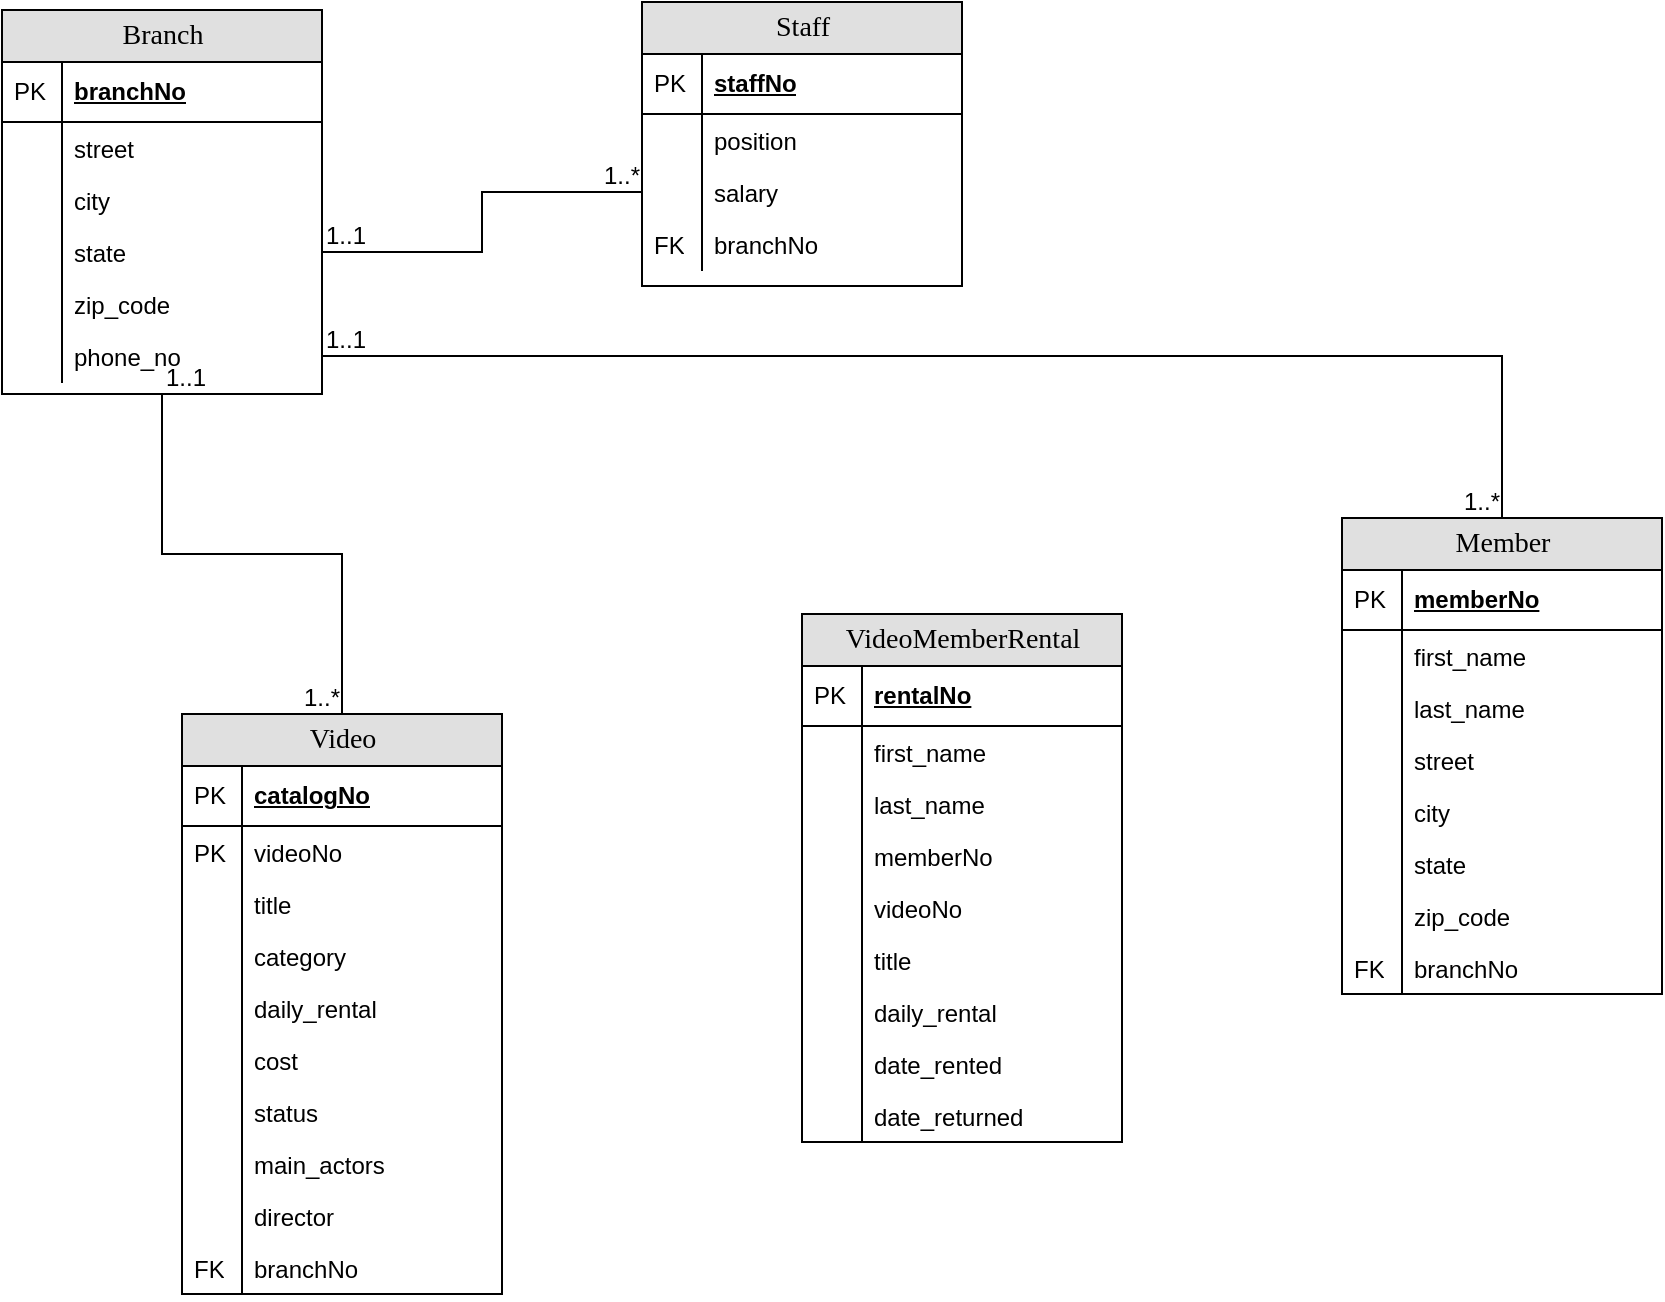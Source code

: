 <mxfile version="22.0.6" type="github">
  <diagram name="Page-1" id="e56a1550-8fbb-45ad-956c-1786394a9013">
    <mxGraphModel dx="918" dy="440" grid="1" gridSize="10" guides="1" tooltips="1" connect="1" arrows="1" fold="1" page="1" pageScale="1" pageWidth="1100" pageHeight="850" background="none" math="0" shadow="0">
      <root>
        <mxCell id="0" />
        <mxCell id="1" parent="0" />
        <mxCell id="2e49270ec7c68f3f-80" value="Branch" style="swimlane;html=1;fontStyle=0;childLayout=stackLayout;horizontal=1;startSize=26;fillColor=#e0e0e0;horizontalStack=0;resizeParent=1;resizeLast=0;collapsible=1;marginBottom=0;swimlaneFillColor=#ffffff;align=center;rounded=0;shadow=0;comic=0;labelBackgroundColor=none;strokeWidth=1;fontFamily=Verdana;fontSize=14" parent="1" vertex="1">
          <mxGeometry x="30" y="358" width="160" height="192" as="geometry" />
        </mxCell>
        <mxCell id="2e49270ec7c68f3f-81" value="branchNo" style="shape=partialRectangle;top=0;left=0;right=0;bottom=1;html=1;align=left;verticalAlign=middle;fillColor=none;spacingLeft=34;spacingRight=4;whiteSpace=wrap;overflow=hidden;rotatable=0;points=[[0,0.5],[1,0.5]];portConstraint=eastwest;dropTarget=0;fontStyle=5;" parent="2e49270ec7c68f3f-80" vertex="1">
          <mxGeometry y="26" width="160" height="30" as="geometry" />
        </mxCell>
        <mxCell id="2e49270ec7c68f3f-82" value="PK" style="shape=partialRectangle;top=0;left=0;bottom=0;html=1;fillColor=none;align=left;verticalAlign=middle;spacingLeft=4;spacingRight=4;whiteSpace=wrap;overflow=hidden;rotatable=0;points=[];portConstraint=eastwest;part=1;" parent="2e49270ec7c68f3f-81" vertex="1" connectable="0">
          <mxGeometry width="30" height="30" as="geometry" />
        </mxCell>
        <mxCell id="2e49270ec7c68f3f-83" value="street" style="shape=partialRectangle;top=0;left=0;right=0;bottom=0;html=1;align=left;verticalAlign=top;fillColor=none;spacingLeft=34;spacingRight=4;whiteSpace=wrap;overflow=hidden;rotatable=0;points=[[0,0.5],[1,0.5]];portConstraint=eastwest;dropTarget=0;" parent="2e49270ec7c68f3f-80" vertex="1">
          <mxGeometry y="56" width="160" height="26" as="geometry" />
        </mxCell>
        <mxCell id="2e49270ec7c68f3f-84" value="" style="shape=partialRectangle;top=0;left=0;bottom=0;html=1;fillColor=none;align=left;verticalAlign=top;spacingLeft=4;spacingRight=4;whiteSpace=wrap;overflow=hidden;rotatable=0;points=[];portConstraint=eastwest;part=1;" parent="2e49270ec7c68f3f-83" vertex="1" connectable="0">
          <mxGeometry width="30" height="26" as="geometry" />
        </mxCell>
        <mxCell id="2e49270ec7c68f3f-85" value="city" style="shape=partialRectangle;top=0;left=0;right=0;bottom=0;html=1;align=left;verticalAlign=top;fillColor=none;spacingLeft=34;spacingRight=4;whiteSpace=wrap;overflow=hidden;rotatable=0;points=[[0,0.5],[1,0.5]];portConstraint=eastwest;dropTarget=0;" parent="2e49270ec7c68f3f-80" vertex="1">
          <mxGeometry y="82" width="160" height="26" as="geometry" />
        </mxCell>
        <mxCell id="2e49270ec7c68f3f-86" value="" style="shape=partialRectangle;top=0;left=0;bottom=0;html=1;fillColor=none;align=left;verticalAlign=top;spacingLeft=4;spacingRight=4;whiteSpace=wrap;overflow=hidden;rotatable=0;points=[];portConstraint=eastwest;part=1;" parent="2e49270ec7c68f3f-85" vertex="1" connectable="0">
          <mxGeometry width="30" height="26" as="geometry" />
        </mxCell>
        <mxCell id="2e49270ec7c68f3f-87" value="state" style="shape=partialRectangle;top=0;left=0;right=0;bottom=0;html=1;align=left;verticalAlign=top;fillColor=none;spacingLeft=34;spacingRight=4;whiteSpace=wrap;overflow=hidden;rotatable=0;points=[[0,0.5],[1,0.5]];portConstraint=eastwest;dropTarget=0;" parent="2e49270ec7c68f3f-80" vertex="1">
          <mxGeometry y="108" width="160" height="26" as="geometry" />
        </mxCell>
        <mxCell id="2e49270ec7c68f3f-88" value="" style="shape=partialRectangle;top=0;left=0;bottom=0;html=1;fillColor=none;align=left;verticalAlign=top;spacingLeft=4;spacingRight=4;whiteSpace=wrap;overflow=hidden;rotatable=0;points=[];portConstraint=eastwest;part=1;" parent="2e49270ec7c68f3f-87" vertex="1" connectable="0">
          <mxGeometry width="30" height="26" as="geometry" />
        </mxCell>
        <mxCell id="fvRLKlmbWfEA8Q1-J6xU-4" value="zip_code" style="shape=partialRectangle;top=0;left=0;right=0;bottom=0;html=1;align=left;verticalAlign=top;fillColor=none;spacingLeft=34;spacingRight=4;whiteSpace=wrap;overflow=hidden;rotatable=0;points=[[0,0.5],[1,0.5]];portConstraint=eastwest;dropTarget=0;" vertex="1" parent="2e49270ec7c68f3f-80">
          <mxGeometry y="134" width="160" height="26" as="geometry" />
        </mxCell>
        <mxCell id="fvRLKlmbWfEA8Q1-J6xU-5" value="" style="shape=partialRectangle;top=0;left=0;bottom=0;html=1;fillColor=none;align=left;verticalAlign=top;spacingLeft=4;spacingRight=4;whiteSpace=wrap;overflow=hidden;rotatable=0;points=[];portConstraint=eastwest;part=1;" vertex="1" connectable="0" parent="fvRLKlmbWfEA8Q1-J6xU-4">
          <mxGeometry width="30" height="26" as="geometry" />
        </mxCell>
        <mxCell id="fvRLKlmbWfEA8Q1-J6xU-6" value="phone_no" style="shape=partialRectangle;top=0;left=0;right=0;bottom=0;html=1;align=left;verticalAlign=top;fillColor=none;spacingLeft=34;spacingRight=4;whiteSpace=wrap;overflow=hidden;rotatable=0;points=[[0,0.5],[1,0.5]];portConstraint=eastwest;dropTarget=0;" vertex="1" parent="2e49270ec7c68f3f-80">
          <mxGeometry y="160" width="160" height="26" as="geometry" />
        </mxCell>
        <mxCell id="fvRLKlmbWfEA8Q1-J6xU-7" value="" style="shape=partialRectangle;top=0;left=0;bottom=0;html=1;fillColor=none;align=left;verticalAlign=top;spacingLeft=4;spacingRight=4;whiteSpace=wrap;overflow=hidden;rotatable=0;points=[];portConstraint=eastwest;part=1;" vertex="1" connectable="0" parent="fvRLKlmbWfEA8Q1-J6xU-6">
          <mxGeometry width="30" height="26" as="geometry" />
        </mxCell>
        <mxCell id="fvRLKlmbWfEA8Q1-J6xU-8" value="Staff" style="swimlane;html=1;fontStyle=0;childLayout=stackLayout;horizontal=1;startSize=26;fillColor=#e0e0e0;horizontalStack=0;resizeParent=1;resizeLast=0;collapsible=1;marginBottom=0;swimlaneFillColor=#ffffff;align=center;rounded=0;shadow=0;comic=0;labelBackgroundColor=none;strokeWidth=1;fontFamily=Verdana;fontSize=14" vertex="1" parent="1">
          <mxGeometry x="350" y="354" width="160" height="142" as="geometry" />
        </mxCell>
        <mxCell id="fvRLKlmbWfEA8Q1-J6xU-9" value="staffNo" style="shape=partialRectangle;top=0;left=0;right=0;bottom=1;html=1;align=left;verticalAlign=middle;fillColor=none;spacingLeft=34;spacingRight=4;whiteSpace=wrap;overflow=hidden;rotatable=0;points=[[0,0.5],[1,0.5]];portConstraint=eastwest;dropTarget=0;fontStyle=5;" vertex="1" parent="fvRLKlmbWfEA8Q1-J6xU-8">
          <mxGeometry y="26" width="160" height="30" as="geometry" />
        </mxCell>
        <mxCell id="fvRLKlmbWfEA8Q1-J6xU-10" value="PK" style="shape=partialRectangle;top=0;left=0;bottom=0;html=1;fillColor=none;align=left;verticalAlign=middle;spacingLeft=4;spacingRight=4;whiteSpace=wrap;overflow=hidden;rotatable=0;points=[];portConstraint=eastwest;part=1;" vertex="1" connectable="0" parent="fvRLKlmbWfEA8Q1-J6xU-9">
          <mxGeometry width="30" height="30" as="geometry" />
        </mxCell>
        <mxCell id="fvRLKlmbWfEA8Q1-J6xU-11" value="position" style="shape=partialRectangle;top=0;left=0;right=0;bottom=0;html=1;align=left;verticalAlign=top;fillColor=none;spacingLeft=34;spacingRight=4;whiteSpace=wrap;overflow=hidden;rotatable=0;points=[[0,0.5],[1,0.5]];portConstraint=eastwest;dropTarget=0;" vertex="1" parent="fvRLKlmbWfEA8Q1-J6xU-8">
          <mxGeometry y="56" width="160" height="26" as="geometry" />
        </mxCell>
        <mxCell id="fvRLKlmbWfEA8Q1-J6xU-12" value="" style="shape=partialRectangle;top=0;left=0;bottom=0;html=1;fillColor=none;align=left;verticalAlign=top;spacingLeft=4;spacingRight=4;whiteSpace=wrap;overflow=hidden;rotatable=0;points=[];portConstraint=eastwest;part=1;" vertex="1" connectable="0" parent="fvRLKlmbWfEA8Q1-J6xU-11">
          <mxGeometry width="30" height="26" as="geometry" />
        </mxCell>
        <mxCell id="fvRLKlmbWfEA8Q1-J6xU-13" value="salary" style="shape=partialRectangle;top=0;left=0;right=0;bottom=0;html=1;align=left;verticalAlign=top;fillColor=none;spacingLeft=34;spacingRight=4;whiteSpace=wrap;overflow=hidden;rotatable=0;points=[[0,0.5],[1,0.5]];portConstraint=eastwest;dropTarget=0;" vertex="1" parent="fvRLKlmbWfEA8Q1-J6xU-8">
          <mxGeometry y="82" width="160" height="26" as="geometry" />
        </mxCell>
        <mxCell id="fvRLKlmbWfEA8Q1-J6xU-14" value="" style="shape=partialRectangle;top=0;left=0;bottom=0;html=1;fillColor=none;align=left;verticalAlign=top;spacingLeft=4;spacingRight=4;whiteSpace=wrap;overflow=hidden;rotatable=0;points=[];portConstraint=eastwest;part=1;" vertex="1" connectable="0" parent="fvRLKlmbWfEA8Q1-J6xU-13">
          <mxGeometry width="30" height="26" as="geometry" />
        </mxCell>
        <mxCell id="fvRLKlmbWfEA8Q1-J6xU-15" value="branchNo" style="shape=partialRectangle;top=0;left=0;right=0;bottom=0;html=1;align=left;verticalAlign=top;fillColor=none;spacingLeft=34;spacingRight=4;whiteSpace=wrap;overflow=hidden;rotatable=0;points=[[0,0.5],[1,0.5]];portConstraint=eastwest;dropTarget=0;" vertex="1" parent="fvRLKlmbWfEA8Q1-J6xU-8">
          <mxGeometry y="108" width="160" height="26" as="geometry" />
        </mxCell>
        <mxCell id="fvRLKlmbWfEA8Q1-J6xU-16" value="FK" style="shape=partialRectangle;top=0;left=0;bottom=0;html=1;fillColor=none;align=left;verticalAlign=top;spacingLeft=4;spacingRight=4;whiteSpace=wrap;overflow=hidden;rotatable=0;points=[];portConstraint=eastwest;part=1;" vertex="1" connectable="0" parent="fvRLKlmbWfEA8Q1-J6xU-15">
          <mxGeometry width="30" height="26" as="geometry" />
        </mxCell>
        <mxCell id="fvRLKlmbWfEA8Q1-J6xU-21" value="" style="endArrow=none;html=1;rounded=0;exitX=1;exitY=0.5;exitDx=0;exitDy=0;entryX=0;entryY=0.5;entryDx=0;entryDy=0;edgeStyle=orthogonalEdgeStyle;" edge="1" parent="1" source="2e49270ec7c68f3f-87" target="fvRLKlmbWfEA8Q1-J6xU-13">
          <mxGeometry relative="1" as="geometry">
            <mxPoint x="210" y="440" as="sourcePoint" />
            <mxPoint x="370" y="440" as="targetPoint" />
          </mxGeometry>
        </mxCell>
        <mxCell id="fvRLKlmbWfEA8Q1-J6xU-22" value="1..1" style="resizable=0;html=1;whiteSpace=wrap;align=left;verticalAlign=bottom;" connectable="0" vertex="1" parent="fvRLKlmbWfEA8Q1-J6xU-21">
          <mxGeometry x="-1" relative="1" as="geometry" />
        </mxCell>
        <mxCell id="fvRLKlmbWfEA8Q1-J6xU-23" value="1..*" style="resizable=0;html=1;whiteSpace=wrap;align=right;verticalAlign=bottom;" connectable="0" vertex="1" parent="fvRLKlmbWfEA8Q1-J6xU-21">
          <mxGeometry x="1" relative="1" as="geometry" />
        </mxCell>
        <mxCell id="fvRLKlmbWfEA8Q1-J6xU-24" value="Member" style="swimlane;html=1;fontStyle=0;childLayout=stackLayout;horizontal=1;startSize=26;fillColor=#e0e0e0;horizontalStack=0;resizeParent=1;resizeLast=0;collapsible=1;marginBottom=0;swimlaneFillColor=#ffffff;align=center;rounded=0;shadow=0;comic=0;labelBackgroundColor=none;strokeWidth=1;fontFamily=Verdana;fontSize=14" vertex="1" parent="1">
          <mxGeometry x="700" y="612" width="160" height="238" as="geometry" />
        </mxCell>
        <mxCell id="fvRLKlmbWfEA8Q1-J6xU-25" value="memberNo" style="shape=partialRectangle;top=0;left=0;right=0;bottom=1;html=1;align=left;verticalAlign=middle;fillColor=none;spacingLeft=34;spacingRight=4;whiteSpace=wrap;overflow=hidden;rotatable=0;points=[[0,0.5],[1,0.5]];portConstraint=eastwest;dropTarget=0;fontStyle=5;" vertex="1" parent="fvRLKlmbWfEA8Q1-J6xU-24">
          <mxGeometry y="26" width="160" height="30" as="geometry" />
        </mxCell>
        <mxCell id="fvRLKlmbWfEA8Q1-J6xU-26" value="PK" style="shape=partialRectangle;top=0;left=0;bottom=0;html=1;fillColor=none;align=left;verticalAlign=middle;spacingLeft=4;spacingRight=4;whiteSpace=wrap;overflow=hidden;rotatable=0;points=[];portConstraint=eastwest;part=1;" vertex="1" connectable="0" parent="fvRLKlmbWfEA8Q1-J6xU-25">
          <mxGeometry width="30" height="30" as="geometry" />
        </mxCell>
        <mxCell id="fvRLKlmbWfEA8Q1-J6xU-27" value="first_name" style="shape=partialRectangle;top=0;left=0;right=0;bottom=0;html=1;align=left;verticalAlign=top;fillColor=none;spacingLeft=34;spacingRight=4;whiteSpace=wrap;overflow=hidden;rotatable=0;points=[[0,0.5],[1,0.5]];portConstraint=eastwest;dropTarget=0;" vertex="1" parent="fvRLKlmbWfEA8Q1-J6xU-24">
          <mxGeometry y="56" width="160" height="26" as="geometry" />
        </mxCell>
        <mxCell id="fvRLKlmbWfEA8Q1-J6xU-28" value="" style="shape=partialRectangle;top=0;left=0;bottom=0;html=1;fillColor=none;align=left;verticalAlign=top;spacingLeft=4;spacingRight=4;whiteSpace=wrap;overflow=hidden;rotatable=0;points=[];portConstraint=eastwest;part=1;" vertex="1" connectable="0" parent="fvRLKlmbWfEA8Q1-J6xU-27">
          <mxGeometry width="30" height="26" as="geometry" />
        </mxCell>
        <mxCell id="fvRLKlmbWfEA8Q1-J6xU-29" value="last_name" style="shape=partialRectangle;top=0;left=0;right=0;bottom=0;html=1;align=left;verticalAlign=top;fillColor=none;spacingLeft=34;spacingRight=4;whiteSpace=wrap;overflow=hidden;rotatable=0;points=[[0,0.5],[1,0.5]];portConstraint=eastwest;dropTarget=0;" vertex="1" parent="fvRLKlmbWfEA8Q1-J6xU-24">
          <mxGeometry y="82" width="160" height="26" as="geometry" />
        </mxCell>
        <mxCell id="fvRLKlmbWfEA8Q1-J6xU-30" value="" style="shape=partialRectangle;top=0;left=0;bottom=0;html=1;fillColor=none;align=left;verticalAlign=top;spacingLeft=4;spacingRight=4;whiteSpace=wrap;overflow=hidden;rotatable=0;points=[];portConstraint=eastwest;part=1;" vertex="1" connectable="0" parent="fvRLKlmbWfEA8Q1-J6xU-29">
          <mxGeometry width="30" height="26" as="geometry" />
        </mxCell>
        <mxCell id="fvRLKlmbWfEA8Q1-J6xU-31" value="street" style="shape=partialRectangle;top=0;left=0;right=0;bottom=0;html=1;align=left;verticalAlign=top;fillColor=none;spacingLeft=34;spacingRight=4;whiteSpace=wrap;overflow=hidden;rotatable=0;points=[[0,0.5],[1,0.5]];portConstraint=eastwest;dropTarget=0;" vertex="1" parent="fvRLKlmbWfEA8Q1-J6xU-24">
          <mxGeometry y="108" width="160" height="26" as="geometry" />
        </mxCell>
        <mxCell id="fvRLKlmbWfEA8Q1-J6xU-32" value="" style="shape=partialRectangle;top=0;left=0;bottom=0;html=1;fillColor=none;align=left;verticalAlign=top;spacingLeft=4;spacingRight=4;whiteSpace=wrap;overflow=hidden;rotatable=0;points=[];portConstraint=eastwest;part=1;" vertex="1" connectable="0" parent="fvRLKlmbWfEA8Q1-J6xU-31">
          <mxGeometry width="30" height="26" as="geometry" />
        </mxCell>
        <mxCell id="fvRLKlmbWfEA8Q1-J6xU-33" value="city" style="shape=partialRectangle;top=0;left=0;right=0;bottom=0;html=1;align=left;verticalAlign=top;fillColor=none;spacingLeft=34;spacingRight=4;whiteSpace=wrap;overflow=hidden;rotatable=0;points=[[0,0.5],[1,0.5]];portConstraint=eastwest;dropTarget=0;" vertex="1" parent="fvRLKlmbWfEA8Q1-J6xU-24">
          <mxGeometry y="134" width="160" height="26" as="geometry" />
        </mxCell>
        <mxCell id="fvRLKlmbWfEA8Q1-J6xU-34" value="" style="shape=partialRectangle;top=0;left=0;bottom=0;html=1;fillColor=none;align=left;verticalAlign=top;spacingLeft=4;spacingRight=4;whiteSpace=wrap;overflow=hidden;rotatable=0;points=[];portConstraint=eastwest;part=1;" vertex="1" connectable="0" parent="fvRLKlmbWfEA8Q1-J6xU-33">
          <mxGeometry width="30" height="26" as="geometry" />
        </mxCell>
        <mxCell id="fvRLKlmbWfEA8Q1-J6xU-37" value="state" style="shape=partialRectangle;top=0;left=0;right=0;bottom=0;html=1;align=left;verticalAlign=top;fillColor=none;spacingLeft=34;spacingRight=4;whiteSpace=wrap;overflow=hidden;rotatable=0;points=[[0,0.5],[1,0.5]];portConstraint=eastwest;dropTarget=0;" vertex="1" parent="fvRLKlmbWfEA8Q1-J6xU-24">
          <mxGeometry y="160" width="160" height="26" as="geometry" />
        </mxCell>
        <mxCell id="fvRLKlmbWfEA8Q1-J6xU-38" value="" style="shape=partialRectangle;top=0;left=0;bottom=0;html=1;fillColor=none;align=left;verticalAlign=top;spacingLeft=4;spacingRight=4;whiteSpace=wrap;overflow=hidden;rotatable=0;points=[];portConstraint=eastwest;part=1;" vertex="1" connectable="0" parent="fvRLKlmbWfEA8Q1-J6xU-37">
          <mxGeometry width="30" height="26" as="geometry" />
        </mxCell>
        <mxCell id="fvRLKlmbWfEA8Q1-J6xU-39" value="zip_code" style="shape=partialRectangle;top=0;left=0;right=0;bottom=0;html=1;align=left;verticalAlign=top;fillColor=none;spacingLeft=34;spacingRight=4;whiteSpace=wrap;overflow=hidden;rotatable=0;points=[[0,0.5],[1,0.5]];portConstraint=eastwest;dropTarget=0;" vertex="1" parent="fvRLKlmbWfEA8Q1-J6xU-24">
          <mxGeometry y="186" width="160" height="26" as="geometry" />
        </mxCell>
        <mxCell id="fvRLKlmbWfEA8Q1-J6xU-40" value="" style="shape=partialRectangle;top=0;left=0;bottom=0;html=1;fillColor=none;align=left;verticalAlign=top;spacingLeft=4;spacingRight=4;whiteSpace=wrap;overflow=hidden;rotatable=0;points=[];portConstraint=eastwest;part=1;" vertex="1" connectable="0" parent="fvRLKlmbWfEA8Q1-J6xU-39">
          <mxGeometry width="30" height="26" as="geometry" />
        </mxCell>
        <mxCell id="fvRLKlmbWfEA8Q1-J6xU-41" value="branchNo" style="shape=partialRectangle;top=0;left=0;right=0;bottom=0;html=1;align=left;verticalAlign=top;fillColor=none;spacingLeft=34;spacingRight=4;whiteSpace=wrap;overflow=hidden;rotatable=0;points=[[0,0.5],[1,0.5]];portConstraint=eastwest;dropTarget=0;" vertex="1" parent="fvRLKlmbWfEA8Q1-J6xU-24">
          <mxGeometry y="212" width="160" height="26" as="geometry" />
        </mxCell>
        <mxCell id="fvRLKlmbWfEA8Q1-J6xU-42" value="FK" style="shape=partialRectangle;top=0;left=0;bottom=0;html=1;fillColor=none;align=left;verticalAlign=top;spacingLeft=4;spacingRight=4;whiteSpace=wrap;overflow=hidden;rotatable=0;points=[];portConstraint=eastwest;part=1;" vertex="1" connectable="0" parent="fvRLKlmbWfEA8Q1-J6xU-41">
          <mxGeometry width="30" height="26" as="geometry" />
        </mxCell>
        <mxCell id="fvRLKlmbWfEA8Q1-J6xU-43" value="" style="endArrow=none;html=1;rounded=0;exitX=1;exitY=0.5;exitDx=0;exitDy=0;entryX=0.5;entryY=0;entryDx=0;entryDy=0;edgeStyle=orthogonalEdgeStyle;" edge="1" parent="1" source="fvRLKlmbWfEA8Q1-J6xU-6" target="fvRLKlmbWfEA8Q1-J6xU-24">
          <mxGeometry relative="1" as="geometry">
            <mxPoint x="170" y="660" as="sourcePoint" />
            <mxPoint x="330" y="630" as="targetPoint" />
          </mxGeometry>
        </mxCell>
        <mxCell id="fvRLKlmbWfEA8Q1-J6xU-44" value="1..1" style="resizable=0;html=1;whiteSpace=wrap;align=left;verticalAlign=bottom;" connectable="0" vertex="1" parent="fvRLKlmbWfEA8Q1-J6xU-43">
          <mxGeometry x="-1" relative="1" as="geometry" />
        </mxCell>
        <mxCell id="fvRLKlmbWfEA8Q1-J6xU-45" value="1..*" style="resizable=0;html=1;whiteSpace=wrap;align=right;verticalAlign=bottom;" connectable="0" vertex="1" parent="fvRLKlmbWfEA8Q1-J6xU-43">
          <mxGeometry x="1" relative="1" as="geometry" />
        </mxCell>
        <mxCell id="fvRLKlmbWfEA8Q1-J6xU-46" value="Video" style="swimlane;html=1;fontStyle=0;childLayout=stackLayout;horizontal=1;startSize=26;fillColor=#e0e0e0;horizontalStack=0;resizeParent=1;resizeLast=0;collapsible=1;marginBottom=0;swimlaneFillColor=#ffffff;align=center;rounded=0;shadow=0;comic=0;labelBackgroundColor=none;strokeWidth=1;fontFamily=Verdana;fontSize=14" vertex="1" parent="1">
          <mxGeometry x="120" y="710" width="160" height="290" as="geometry" />
        </mxCell>
        <mxCell id="fvRLKlmbWfEA8Q1-J6xU-47" value="catalogNo" style="shape=partialRectangle;top=0;left=0;right=0;bottom=1;html=1;align=left;verticalAlign=middle;fillColor=none;spacingLeft=34;spacingRight=4;whiteSpace=wrap;overflow=hidden;rotatable=0;points=[[0,0.5],[1,0.5]];portConstraint=eastwest;dropTarget=0;fontStyle=5;" vertex="1" parent="fvRLKlmbWfEA8Q1-J6xU-46">
          <mxGeometry y="26" width="160" height="30" as="geometry" />
        </mxCell>
        <mxCell id="fvRLKlmbWfEA8Q1-J6xU-48" value="PK" style="shape=partialRectangle;top=0;left=0;bottom=0;html=1;fillColor=none;align=left;verticalAlign=middle;spacingLeft=4;spacingRight=4;whiteSpace=wrap;overflow=hidden;rotatable=0;points=[];portConstraint=eastwest;part=1;" vertex="1" connectable="0" parent="fvRLKlmbWfEA8Q1-J6xU-47">
          <mxGeometry width="30" height="30" as="geometry" />
        </mxCell>
        <mxCell id="fvRLKlmbWfEA8Q1-J6xU-49" value="videoNo" style="shape=partialRectangle;top=0;left=0;right=0;bottom=0;html=1;align=left;verticalAlign=top;fillColor=none;spacingLeft=34;spacingRight=4;whiteSpace=wrap;overflow=hidden;rotatable=0;points=[[0,0.5],[1,0.5]];portConstraint=eastwest;dropTarget=0;" vertex="1" parent="fvRLKlmbWfEA8Q1-J6xU-46">
          <mxGeometry y="56" width="160" height="26" as="geometry" />
        </mxCell>
        <mxCell id="fvRLKlmbWfEA8Q1-J6xU-50" value="PK" style="shape=partialRectangle;top=0;left=0;bottom=0;html=1;fillColor=none;align=left;verticalAlign=top;spacingLeft=4;spacingRight=4;whiteSpace=wrap;overflow=hidden;rotatable=0;points=[];portConstraint=eastwest;part=1;" vertex="1" connectable="0" parent="fvRLKlmbWfEA8Q1-J6xU-49">
          <mxGeometry width="30" height="26" as="geometry" />
        </mxCell>
        <mxCell id="fvRLKlmbWfEA8Q1-J6xU-51" value="title" style="shape=partialRectangle;top=0;left=0;right=0;bottom=0;html=1;align=left;verticalAlign=top;fillColor=none;spacingLeft=34;spacingRight=4;whiteSpace=wrap;overflow=hidden;rotatable=0;points=[[0,0.5],[1,0.5]];portConstraint=eastwest;dropTarget=0;" vertex="1" parent="fvRLKlmbWfEA8Q1-J6xU-46">
          <mxGeometry y="82" width="160" height="26" as="geometry" />
        </mxCell>
        <mxCell id="fvRLKlmbWfEA8Q1-J6xU-52" value="" style="shape=partialRectangle;top=0;left=0;bottom=0;html=1;fillColor=none;align=left;verticalAlign=top;spacingLeft=4;spacingRight=4;whiteSpace=wrap;overflow=hidden;rotatable=0;points=[];portConstraint=eastwest;part=1;" vertex="1" connectable="0" parent="fvRLKlmbWfEA8Q1-J6xU-51">
          <mxGeometry width="30" height="26" as="geometry" />
        </mxCell>
        <mxCell id="fvRLKlmbWfEA8Q1-J6xU-53" value="category" style="shape=partialRectangle;top=0;left=0;right=0;bottom=0;html=1;align=left;verticalAlign=top;fillColor=none;spacingLeft=34;spacingRight=4;whiteSpace=wrap;overflow=hidden;rotatable=0;points=[[0,0.5],[1,0.5]];portConstraint=eastwest;dropTarget=0;" vertex="1" parent="fvRLKlmbWfEA8Q1-J6xU-46">
          <mxGeometry y="108" width="160" height="26" as="geometry" />
        </mxCell>
        <mxCell id="fvRLKlmbWfEA8Q1-J6xU-54" value="" style="shape=partialRectangle;top=0;left=0;bottom=0;html=1;fillColor=none;align=left;verticalAlign=top;spacingLeft=4;spacingRight=4;whiteSpace=wrap;overflow=hidden;rotatable=0;points=[];portConstraint=eastwest;part=1;" vertex="1" connectable="0" parent="fvRLKlmbWfEA8Q1-J6xU-53">
          <mxGeometry width="30" height="26" as="geometry" />
        </mxCell>
        <mxCell id="fvRLKlmbWfEA8Q1-J6xU-55" value="daily_rental" style="shape=partialRectangle;top=0;left=0;right=0;bottom=0;html=1;align=left;verticalAlign=top;fillColor=none;spacingLeft=34;spacingRight=4;whiteSpace=wrap;overflow=hidden;rotatable=0;points=[[0,0.5],[1,0.5]];portConstraint=eastwest;dropTarget=0;" vertex="1" parent="fvRLKlmbWfEA8Q1-J6xU-46">
          <mxGeometry y="134" width="160" height="26" as="geometry" />
        </mxCell>
        <mxCell id="fvRLKlmbWfEA8Q1-J6xU-56" value="" style="shape=partialRectangle;top=0;left=0;bottom=0;html=1;fillColor=none;align=left;verticalAlign=top;spacingLeft=4;spacingRight=4;whiteSpace=wrap;overflow=hidden;rotatable=0;points=[];portConstraint=eastwest;part=1;" vertex="1" connectable="0" parent="fvRLKlmbWfEA8Q1-J6xU-55">
          <mxGeometry width="30" height="26" as="geometry" />
        </mxCell>
        <mxCell id="fvRLKlmbWfEA8Q1-J6xU-57" value="cost" style="shape=partialRectangle;top=0;left=0;right=0;bottom=0;html=1;align=left;verticalAlign=top;fillColor=none;spacingLeft=34;spacingRight=4;whiteSpace=wrap;overflow=hidden;rotatable=0;points=[[0,0.5],[1,0.5]];portConstraint=eastwest;dropTarget=0;" vertex="1" parent="fvRLKlmbWfEA8Q1-J6xU-46">
          <mxGeometry y="160" width="160" height="26" as="geometry" />
        </mxCell>
        <mxCell id="fvRLKlmbWfEA8Q1-J6xU-58" value="" style="shape=partialRectangle;top=0;left=0;bottom=0;html=1;fillColor=none;align=left;verticalAlign=top;spacingLeft=4;spacingRight=4;whiteSpace=wrap;overflow=hidden;rotatable=0;points=[];portConstraint=eastwest;part=1;" vertex="1" connectable="0" parent="fvRLKlmbWfEA8Q1-J6xU-57">
          <mxGeometry width="30" height="26" as="geometry" />
        </mxCell>
        <mxCell id="fvRLKlmbWfEA8Q1-J6xU-59" value="status" style="shape=partialRectangle;top=0;left=0;right=0;bottom=0;html=1;align=left;verticalAlign=top;fillColor=none;spacingLeft=34;spacingRight=4;whiteSpace=wrap;overflow=hidden;rotatable=0;points=[[0,0.5],[1,0.5]];portConstraint=eastwest;dropTarget=0;" vertex="1" parent="fvRLKlmbWfEA8Q1-J6xU-46">
          <mxGeometry y="186" width="160" height="26" as="geometry" />
        </mxCell>
        <mxCell id="fvRLKlmbWfEA8Q1-J6xU-60" value="" style="shape=partialRectangle;top=0;left=0;bottom=0;html=1;fillColor=none;align=left;verticalAlign=top;spacingLeft=4;spacingRight=4;whiteSpace=wrap;overflow=hidden;rotatable=0;points=[];portConstraint=eastwest;part=1;" vertex="1" connectable="0" parent="fvRLKlmbWfEA8Q1-J6xU-59">
          <mxGeometry width="30" height="26" as="geometry" />
        </mxCell>
        <mxCell id="fvRLKlmbWfEA8Q1-J6xU-61" value="main_actors" style="shape=partialRectangle;top=0;left=0;right=0;bottom=0;html=1;align=left;verticalAlign=top;fillColor=none;spacingLeft=34;spacingRight=4;whiteSpace=wrap;overflow=hidden;rotatable=0;points=[[0,0.5],[1,0.5]];portConstraint=eastwest;dropTarget=0;" vertex="1" parent="fvRLKlmbWfEA8Q1-J6xU-46">
          <mxGeometry y="212" width="160" height="26" as="geometry" />
        </mxCell>
        <mxCell id="fvRLKlmbWfEA8Q1-J6xU-62" value="" style="shape=partialRectangle;top=0;left=0;bottom=0;html=1;fillColor=none;align=left;verticalAlign=top;spacingLeft=4;spacingRight=4;whiteSpace=wrap;overflow=hidden;rotatable=0;points=[];portConstraint=eastwest;part=1;" vertex="1" connectable="0" parent="fvRLKlmbWfEA8Q1-J6xU-61">
          <mxGeometry width="30" height="26" as="geometry" />
        </mxCell>
        <mxCell id="fvRLKlmbWfEA8Q1-J6xU-63" value="director" style="shape=partialRectangle;top=0;left=0;right=0;bottom=0;html=1;align=left;verticalAlign=top;fillColor=none;spacingLeft=34;spacingRight=4;whiteSpace=wrap;overflow=hidden;rotatable=0;points=[[0,0.5],[1,0.5]];portConstraint=eastwest;dropTarget=0;" vertex="1" parent="fvRLKlmbWfEA8Q1-J6xU-46">
          <mxGeometry y="238" width="160" height="26" as="geometry" />
        </mxCell>
        <mxCell id="fvRLKlmbWfEA8Q1-J6xU-64" value="" style="shape=partialRectangle;top=0;left=0;bottom=0;html=1;fillColor=none;align=left;verticalAlign=top;spacingLeft=4;spacingRight=4;whiteSpace=wrap;overflow=hidden;rotatable=0;points=[];portConstraint=eastwest;part=1;" vertex="1" connectable="0" parent="fvRLKlmbWfEA8Q1-J6xU-63">
          <mxGeometry width="30" height="26" as="geometry" />
        </mxCell>
        <mxCell id="fvRLKlmbWfEA8Q1-J6xU-68" value="branchNo" style="shape=partialRectangle;top=0;left=0;right=0;bottom=0;html=1;align=left;verticalAlign=top;fillColor=none;spacingLeft=34;spacingRight=4;whiteSpace=wrap;overflow=hidden;rotatable=0;points=[[0,0.5],[1,0.5]];portConstraint=eastwest;dropTarget=0;" vertex="1" parent="fvRLKlmbWfEA8Q1-J6xU-46">
          <mxGeometry y="264" width="160" height="26" as="geometry" />
        </mxCell>
        <mxCell id="fvRLKlmbWfEA8Q1-J6xU-69" value="FK" style="shape=partialRectangle;top=0;left=0;bottom=0;html=1;fillColor=none;align=left;verticalAlign=top;spacingLeft=4;spacingRight=4;whiteSpace=wrap;overflow=hidden;rotatable=0;points=[];portConstraint=eastwest;part=1;" vertex="1" connectable="0" parent="fvRLKlmbWfEA8Q1-J6xU-68">
          <mxGeometry width="30" height="26" as="geometry" />
        </mxCell>
        <mxCell id="fvRLKlmbWfEA8Q1-J6xU-65" value="" style="endArrow=none;html=1;rounded=0;entryX=0.5;entryY=0;entryDx=0;entryDy=0;edgeStyle=orthogonalEdgeStyle;exitX=0.5;exitY=1;exitDx=0;exitDy=0;" edge="1" parent="1" source="2e49270ec7c68f3f-80" target="fvRLKlmbWfEA8Q1-J6xU-46">
          <mxGeometry relative="1" as="geometry">
            <mxPoint x="100" y="580" as="sourcePoint" />
            <mxPoint x="520" y="679" as="targetPoint" />
          </mxGeometry>
        </mxCell>
        <mxCell id="fvRLKlmbWfEA8Q1-J6xU-66" value="1..1" style="resizable=0;html=1;whiteSpace=wrap;align=left;verticalAlign=bottom;" connectable="0" vertex="1" parent="fvRLKlmbWfEA8Q1-J6xU-65">
          <mxGeometry x="-1" relative="1" as="geometry" />
        </mxCell>
        <mxCell id="fvRLKlmbWfEA8Q1-J6xU-67" value="1..*" style="resizable=0;html=1;whiteSpace=wrap;align=right;verticalAlign=bottom;" connectable="0" vertex="1" parent="fvRLKlmbWfEA8Q1-J6xU-65">
          <mxGeometry x="1" relative="1" as="geometry" />
        </mxCell>
        <mxCell id="fvRLKlmbWfEA8Q1-J6xU-70" value="VideoMemberRental" style="swimlane;html=1;fontStyle=0;childLayout=stackLayout;horizontal=1;startSize=26;fillColor=#e0e0e0;horizontalStack=0;resizeParent=1;resizeLast=0;collapsible=1;marginBottom=0;swimlaneFillColor=#ffffff;align=center;rounded=0;shadow=0;comic=0;labelBackgroundColor=none;strokeWidth=1;fontFamily=Verdana;fontSize=14" vertex="1" parent="1">
          <mxGeometry x="430" y="660" width="160" height="264" as="geometry" />
        </mxCell>
        <mxCell id="fvRLKlmbWfEA8Q1-J6xU-71" value="rentalNo" style="shape=partialRectangle;top=0;left=0;right=0;bottom=1;html=1;align=left;verticalAlign=middle;fillColor=none;spacingLeft=34;spacingRight=4;whiteSpace=wrap;overflow=hidden;rotatable=0;points=[[0,0.5],[1,0.5]];portConstraint=eastwest;dropTarget=0;fontStyle=5;" vertex="1" parent="fvRLKlmbWfEA8Q1-J6xU-70">
          <mxGeometry y="26" width="160" height="30" as="geometry" />
        </mxCell>
        <mxCell id="fvRLKlmbWfEA8Q1-J6xU-72" value="PK" style="shape=partialRectangle;top=0;left=0;bottom=0;html=1;fillColor=none;align=left;verticalAlign=middle;spacingLeft=4;spacingRight=4;whiteSpace=wrap;overflow=hidden;rotatable=0;points=[];portConstraint=eastwest;part=1;" vertex="1" connectable="0" parent="fvRLKlmbWfEA8Q1-J6xU-71">
          <mxGeometry width="30" height="30" as="geometry" />
        </mxCell>
        <mxCell id="fvRLKlmbWfEA8Q1-J6xU-73" value="first_name" style="shape=partialRectangle;top=0;left=0;right=0;bottom=0;html=1;align=left;verticalAlign=top;fillColor=none;spacingLeft=34;spacingRight=4;whiteSpace=wrap;overflow=hidden;rotatable=0;points=[[0,0.5],[1,0.5]];portConstraint=eastwest;dropTarget=0;" vertex="1" parent="fvRLKlmbWfEA8Q1-J6xU-70">
          <mxGeometry y="56" width="160" height="26" as="geometry" />
        </mxCell>
        <mxCell id="fvRLKlmbWfEA8Q1-J6xU-74" value="" style="shape=partialRectangle;top=0;left=0;bottom=0;html=1;fillColor=none;align=left;verticalAlign=top;spacingLeft=4;spacingRight=4;whiteSpace=wrap;overflow=hidden;rotatable=0;points=[];portConstraint=eastwest;part=1;" vertex="1" connectable="0" parent="fvRLKlmbWfEA8Q1-J6xU-73">
          <mxGeometry width="30" height="26" as="geometry" />
        </mxCell>
        <mxCell id="fvRLKlmbWfEA8Q1-J6xU-75" value="last_name" style="shape=partialRectangle;top=0;left=0;right=0;bottom=0;html=1;align=left;verticalAlign=top;fillColor=none;spacingLeft=34;spacingRight=4;whiteSpace=wrap;overflow=hidden;rotatable=0;points=[[0,0.5],[1,0.5]];portConstraint=eastwest;dropTarget=0;" vertex="1" parent="fvRLKlmbWfEA8Q1-J6xU-70">
          <mxGeometry y="82" width="160" height="26" as="geometry" />
        </mxCell>
        <mxCell id="fvRLKlmbWfEA8Q1-J6xU-76" value="" style="shape=partialRectangle;top=0;left=0;bottom=0;html=1;fillColor=none;align=left;verticalAlign=top;spacingLeft=4;spacingRight=4;whiteSpace=wrap;overflow=hidden;rotatable=0;points=[];portConstraint=eastwest;part=1;" vertex="1" connectable="0" parent="fvRLKlmbWfEA8Q1-J6xU-75">
          <mxGeometry width="30" height="26" as="geometry" />
        </mxCell>
        <mxCell id="fvRLKlmbWfEA8Q1-J6xU-77" value="memberNo" style="shape=partialRectangle;top=0;left=0;right=0;bottom=0;html=1;align=left;verticalAlign=top;fillColor=none;spacingLeft=34;spacingRight=4;whiteSpace=wrap;overflow=hidden;rotatable=0;points=[[0,0.5],[1,0.5]];portConstraint=eastwest;dropTarget=0;" vertex="1" parent="fvRLKlmbWfEA8Q1-J6xU-70">
          <mxGeometry y="108" width="160" height="26" as="geometry" />
        </mxCell>
        <mxCell id="fvRLKlmbWfEA8Q1-J6xU-78" value="" style="shape=partialRectangle;top=0;left=0;bottom=0;html=1;fillColor=none;align=left;verticalAlign=top;spacingLeft=4;spacingRight=4;whiteSpace=wrap;overflow=hidden;rotatable=0;points=[];portConstraint=eastwest;part=1;" vertex="1" connectable="0" parent="fvRLKlmbWfEA8Q1-J6xU-77">
          <mxGeometry width="30" height="26" as="geometry" />
        </mxCell>
        <mxCell id="fvRLKlmbWfEA8Q1-J6xU-79" value="videoNo" style="shape=partialRectangle;top=0;left=0;right=0;bottom=0;html=1;align=left;verticalAlign=top;fillColor=none;spacingLeft=34;spacingRight=4;whiteSpace=wrap;overflow=hidden;rotatable=0;points=[[0,0.5],[1,0.5]];portConstraint=eastwest;dropTarget=0;" vertex="1" parent="fvRLKlmbWfEA8Q1-J6xU-70">
          <mxGeometry y="134" width="160" height="26" as="geometry" />
        </mxCell>
        <mxCell id="fvRLKlmbWfEA8Q1-J6xU-80" value="" style="shape=partialRectangle;top=0;left=0;bottom=0;html=1;fillColor=none;align=left;verticalAlign=top;spacingLeft=4;spacingRight=4;whiteSpace=wrap;overflow=hidden;rotatable=0;points=[];portConstraint=eastwest;part=1;" vertex="1" connectable="0" parent="fvRLKlmbWfEA8Q1-J6xU-79">
          <mxGeometry width="30" height="26" as="geometry" />
        </mxCell>
        <mxCell id="fvRLKlmbWfEA8Q1-J6xU-81" value="title" style="shape=partialRectangle;top=0;left=0;right=0;bottom=0;html=1;align=left;verticalAlign=top;fillColor=none;spacingLeft=34;spacingRight=4;whiteSpace=wrap;overflow=hidden;rotatable=0;points=[[0,0.5],[1,0.5]];portConstraint=eastwest;dropTarget=0;" vertex="1" parent="fvRLKlmbWfEA8Q1-J6xU-70">
          <mxGeometry y="160" width="160" height="26" as="geometry" />
        </mxCell>
        <mxCell id="fvRLKlmbWfEA8Q1-J6xU-82" value="" style="shape=partialRectangle;top=0;left=0;bottom=0;html=1;fillColor=none;align=left;verticalAlign=top;spacingLeft=4;spacingRight=4;whiteSpace=wrap;overflow=hidden;rotatable=0;points=[];portConstraint=eastwest;part=1;" vertex="1" connectable="0" parent="fvRLKlmbWfEA8Q1-J6xU-81">
          <mxGeometry width="30" height="26" as="geometry" />
        </mxCell>
        <mxCell id="fvRLKlmbWfEA8Q1-J6xU-83" value="daily_rental" style="shape=partialRectangle;top=0;left=0;right=0;bottom=0;html=1;align=left;verticalAlign=top;fillColor=none;spacingLeft=34;spacingRight=4;whiteSpace=wrap;overflow=hidden;rotatable=0;points=[[0,0.5],[1,0.5]];portConstraint=eastwest;dropTarget=0;" vertex="1" parent="fvRLKlmbWfEA8Q1-J6xU-70">
          <mxGeometry y="186" width="160" height="26" as="geometry" />
        </mxCell>
        <mxCell id="fvRLKlmbWfEA8Q1-J6xU-84" value="" style="shape=partialRectangle;top=0;left=0;bottom=0;html=1;fillColor=none;align=left;verticalAlign=top;spacingLeft=4;spacingRight=4;whiteSpace=wrap;overflow=hidden;rotatable=0;points=[];portConstraint=eastwest;part=1;" vertex="1" connectable="0" parent="fvRLKlmbWfEA8Q1-J6xU-83">
          <mxGeometry width="30" height="26" as="geometry" />
        </mxCell>
        <mxCell id="fvRLKlmbWfEA8Q1-J6xU-85" value="date_rented" style="shape=partialRectangle;top=0;left=0;right=0;bottom=0;html=1;align=left;verticalAlign=top;fillColor=none;spacingLeft=34;spacingRight=4;whiteSpace=wrap;overflow=hidden;rotatable=0;points=[[0,0.5],[1,0.5]];portConstraint=eastwest;dropTarget=0;" vertex="1" parent="fvRLKlmbWfEA8Q1-J6xU-70">
          <mxGeometry y="212" width="160" height="26" as="geometry" />
        </mxCell>
        <mxCell id="fvRLKlmbWfEA8Q1-J6xU-86" value="" style="shape=partialRectangle;top=0;left=0;bottom=0;html=1;fillColor=none;align=left;verticalAlign=top;spacingLeft=4;spacingRight=4;whiteSpace=wrap;overflow=hidden;rotatable=0;points=[];portConstraint=eastwest;part=1;" vertex="1" connectable="0" parent="fvRLKlmbWfEA8Q1-J6xU-85">
          <mxGeometry width="30" height="26" as="geometry" />
        </mxCell>
        <mxCell id="fvRLKlmbWfEA8Q1-J6xU-87" value="date_returned" style="shape=partialRectangle;top=0;left=0;right=0;bottom=0;html=1;align=left;verticalAlign=top;fillColor=none;spacingLeft=34;spacingRight=4;whiteSpace=wrap;overflow=hidden;rotatable=0;points=[[0,0.5],[1,0.5]];portConstraint=eastwest;dropTarget=0;" vertex="1" parent="fvRLKlmbWfEA8Q1-J6xU-70">
          <mxGeometry y="238" width="160" height="26" as="geometry" />
        </mxCell>
        <mxCell id="fvRLKlmbWfEA8Q1-J6xU-88" value="" style="shape=partialRectangle;top=0;left=0;bottom=0;html=1;fillColor=none;align=left;verticalAlign=top;spacingLeft=4;spacingRight=4;whiteSpace=wrap;overflow=hidden;rotatable=0;points=[];portConstraint=eastwest;part=1;" vertex="1" connectable="0" parent="fvRLKlmbWfEA8Q1-J6xU-87">
          <mxGeometry width="30" height="26" as="geometry" />
        </mxCell>
      </root>
    </mxGraphModel>
  </diagram>
</mxfile>
